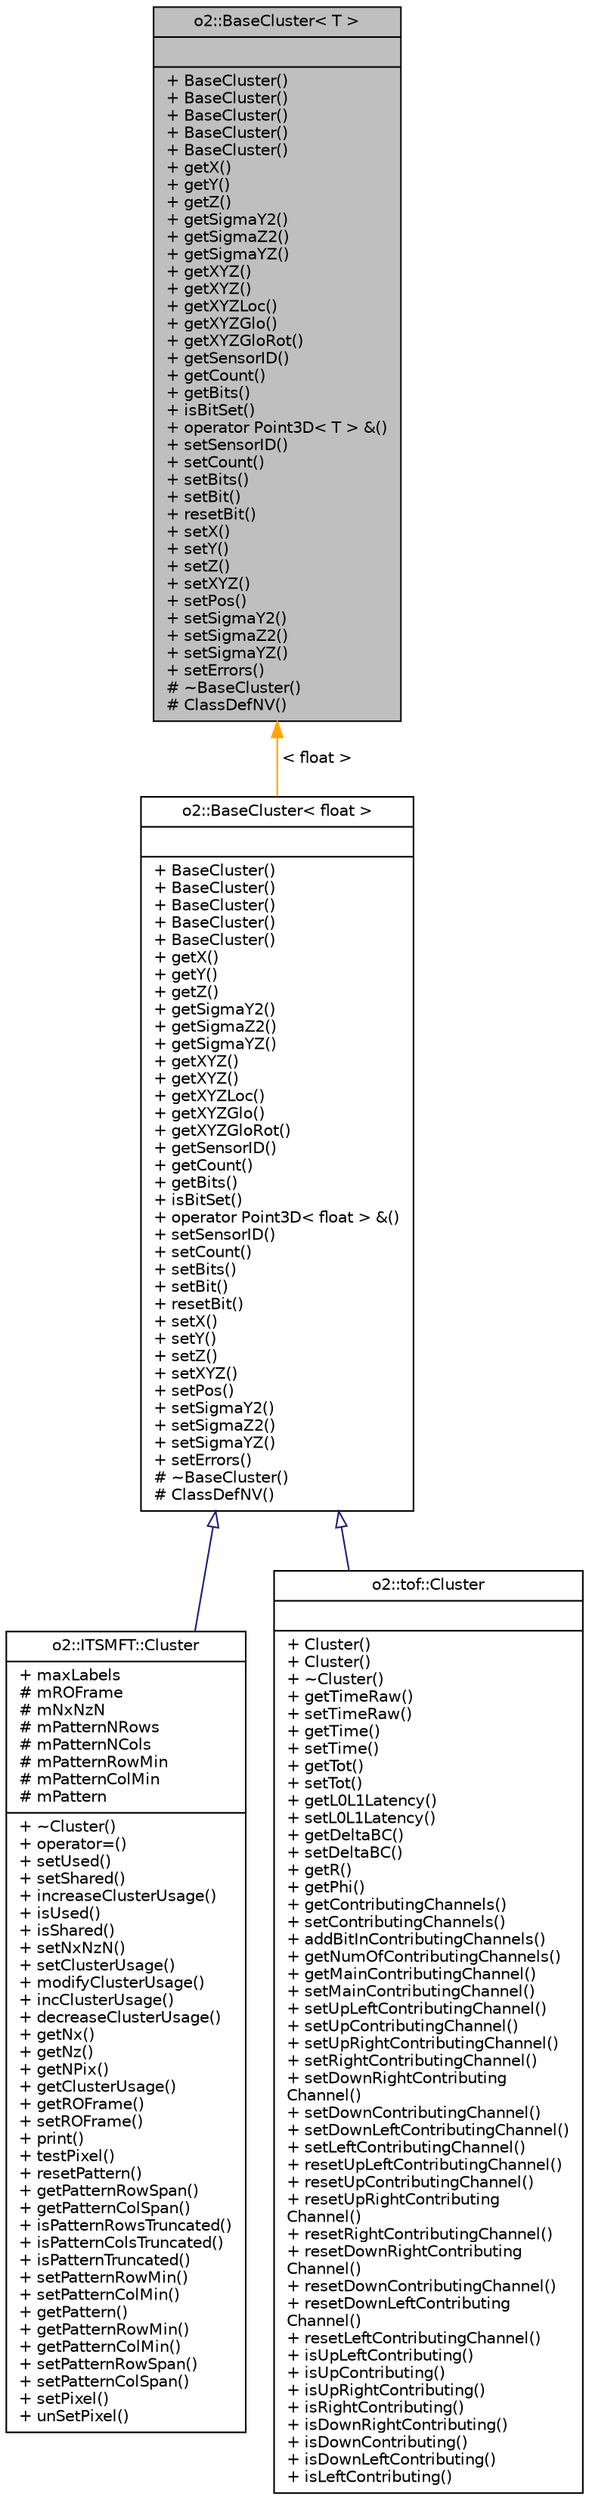 digraph "o2::BaseCluster&lt; T &gt;"
{
 // INTERACTIVE_SVG=YES
  bgcolor="transparent";
  edge [fontname="Helvetica",fontsize="10",labelfontname="Helvetica",labelfontsize="10"];
  node [fontname="Helvetica",fontsize="10",shape=record];
  Node1 [label="{o2::BaseCluster\< T \>\n||+ BaseCluster()\l+ BaseCluster()\l+ BaseCluster()\l+ BaseCluster()\l+ BaseCluster()\l+ getX()\l+ getY()\l+ getZ()\l+ getSigmaY2()\l+ getSigmaZ2()\l+ getSigmaYZ()\l+ getXYZ()\l+ getXYZ()\l+ getXYZLoc()\l+ getXYZGlo()\l+ getXYZGloRot()\l+ getSensorID()\l+ getCount()\l+ getBits()\l+ isBitSet()\l+ operator Point3D\< T \> &()\l+ setSensorID()\l+ setCount()\l+ setBits()\l+ setBit()\l+ resetBit()\l+ setX()\l+ setY()\l+ setZ()\l+ setXYZ()\l+ setPos()\l+ setSigmaY2()\l+ setSigmaZ2()\l+ setSigmaYZ()\l+ setErrors()\l# ~BaseCluster()\l# ClassDefNV()\l}",height=0.2,width=0.4,color="black", fillcolor="grey75", style="filled" fontcolor="black"];
  Node1 -> Node2 [dir="back",color="orange",fontsize="10",style="solid",label=" \< float \>" ,fontname="Helvetica"];
  Node2 [label="{o2::BaseCluster\< float \>\n||+ BaseCluster()\l+ BaseCluster()\l+ BaseCluster()\l+ BaseCluster()\l+ BaseCluster()\l+ getX()\l+ getY()\l+ getZ()\l+ getSigmaY2()\l+ getSigmaZ2()\l+ getSigmaYZ()\l+ getXYZ()\l+ getXYZ()\l+ getXYZLoc()\l+ getXYZGlo()\l+ getXYZGloRot()\l+ getSensorID()\l+ getCount()\l+ getBits()\l+ isBitSet()\l+ operator Point3D\< float \> &()\l+ setSensorID()\l+ setCount()\l+ setBits()\l+ setBit()\l+ resetBit()\l+ setX()\l+ setY()\l+ setZ()\l+ setXYZ()\l+ setPos()\l+ setSigmaY2()\l+ setSigmaZ2()\l+ setSigmaYZ()\l+ setErrors()\l# ~BaseCluster()\l# ClassDefNV()\l}",height=0.2,width=0.4,color="black",URL="$da/d30/classo2_1_1BaseCluster.html"];
  Node2 -> Node3 [dir="back",color="midnightblue",fontsize="10",style="solid",arrowtail="onormal",fontname="Helvetica"];
  Node3 [label="{o2::ITSMFT::Cluster\n|+ maxLabels\l# mROFrame\l# mNxNzN\l# mPatternNRows\l# mPatternNCols\l# mPatternRowMin\l# mPatternColMin\l# mPattern\l|+ ~Cluster()\l+ operator=()\l+ setUsed()\l+ setShared()\l+ increaseClusterUsage()\l+ isUsed()\l+ isShared()\l+ setNxNzN()\l+ setClusterUsage()\l+ modifyClusterUsage()\l+ incClusterUsage()\l+ decreaseClusterUsage()\l+ getNx()\l+ getNz()\l+ getNPix()\l+ getClusterUsage()\l+ getROFrame()\l+ setROFrame()\l+ print()\l+ testPixel()\l+ resetPattern()\l+ getPatternRowSpan()\l+ getPatternColSpan()\l+ isPatternRowsTruncated()\l+ isPatternColsTruncated()\l+ isPatternTruncated()\l+ setPatternRowMin()\l+ setPatternColMin()\l+ getPattern()\l+ getPatternRowMin()\l+ getPatternColMin()\l+ setPatternRowSpan()\l+ setPatternColSpan()\l+ setPixel()\l+ unSetPixel()\l}",height=0.2,width=0.4,color="black",URL="$d1/d15/classo2_1_1ITSMFT_1_1Cluster.html",tooltip="Cluster class for the ITSMFT. "];
  Node2 -> Node4 [dir="back",color="midnightblue",fontsize="10",style="solid",arrowtail="onormal",fontname="Helvetica"];
  Node4 [label="{o2::tof::Cluster\n||+ Cluster()\l+ Cluster()\l+ ~Cluster()\l+ getTimeRaw()\l+ setTimeRaw()\l+ getTime()\l+ setTime()\l+ getTot()\l+ setTot()\l+ getL0L1Latency()\l+ setL0L1Latency()\l+ getDeltaBC()\l+ setDeltaBC()\l+ getR()\l+ getPhi()\l+ getContributingChannels()\l+ setContributingChannels()\l+ addBitInContributingChannels()\l+ getNumOfContributingChannels()\l+ getMainContributingChannel()\l+ setMainContributingChannel()\l+ setUpLeftContributingChannel()\l+ setUpContributingChannel()\l+ setUpRightContributingChannel()\l+ setRightContributingChannel()\l+ setDownRightContributing\lChannel()\l+ setDownContributingChannel()\l+ setDownLeftContributingChannel()\l+ setLeftContributingChannel()\l+ resetUpLeftContributingChannel()\l+ resetUpContributingChannel()\l+ resetUpRightContributing\lChannel()\l+ resetRightContributingChannel()\l+ resetDownRightContributing\lChannel()\l+ resetDownContributingChannel()\l+ resetDownLeftContributing\lChannel()\l+ resetLeftContributingChannel()\l+ isUpLeftContributing()\l+ isUpContributing()\l+ isUpRightContributing()\l+ isRightContributing()\l+ isDownRightContributing()\l+ isDownContributing()\l+ isDownLeftContributing()\l+ isLeftContributing()\l}",height=0.2,width=0.4,color="black",URL="$d3/d81/classo2_1_1tof_1_1Cluster.html",tooltip="Cluster class for TOF. "];
}
